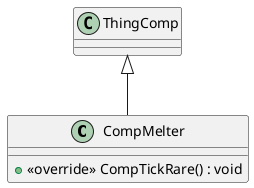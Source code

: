 @startuml
class CompMelter {
    + <<override>> CompTickRare() : void
}
ThingComp <|-- CompMelter
@enduml
